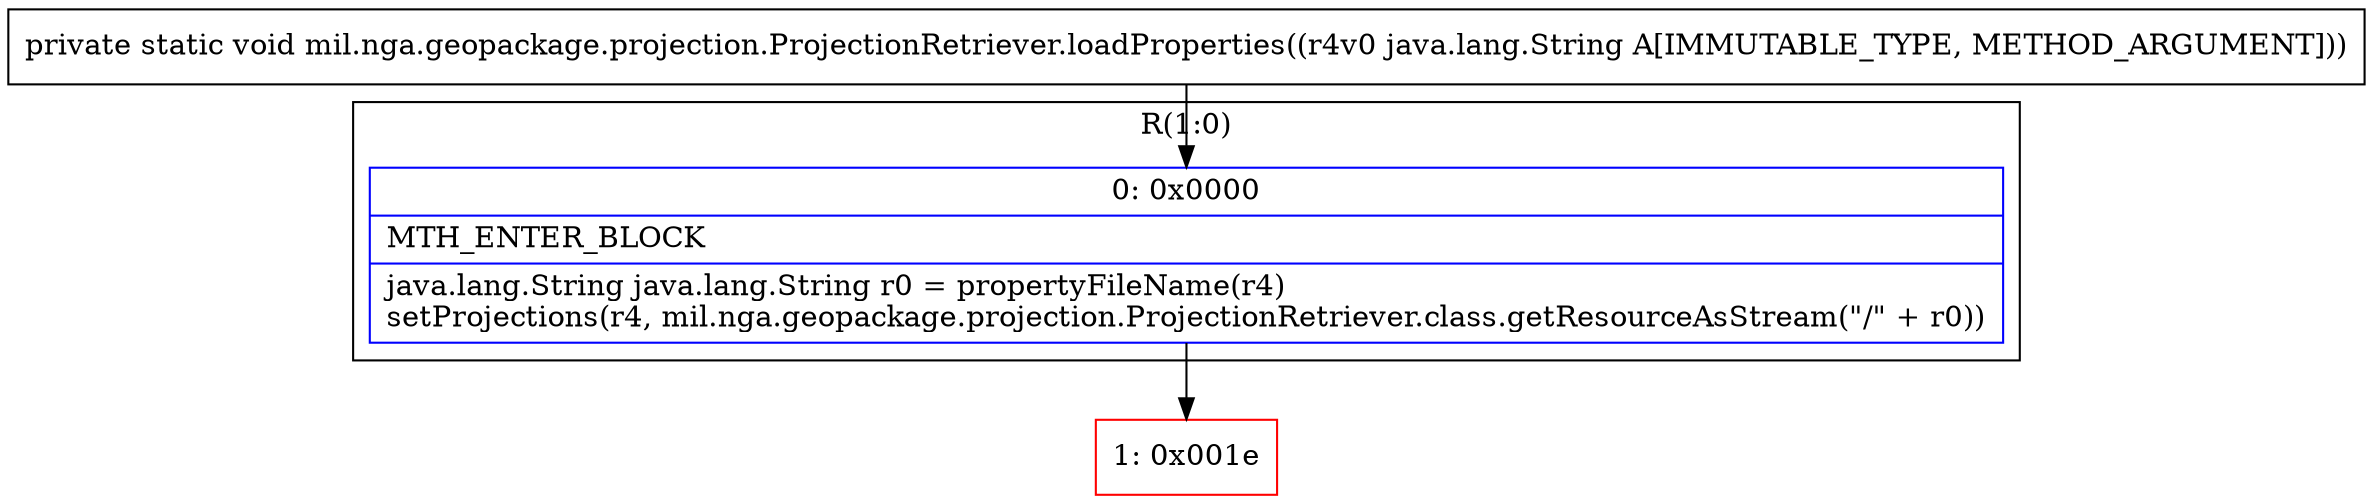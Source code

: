 digraph "CFG formil.nga.geopackage.projection.ProjectionRetriever.loadProperties(Ljava\/lang\/String;)V" {
subgraph cluster_Region_1115954576 {
label = "R(1:0)";
node [shape=record,color=blue];
Node_0 [shape=record,label="{0\:\ 0x0000|MTH_ENTER_BLOCK\l|java.lang.String java.lang.String r0 = propertyFileName(r4)\lsetProjections(r4, mil.nga.geopackage.projection.ProjectionRetriever.class.getResourceAsStream(\"\/\" + r0))\l}"];
}
Node_1 [shape=record,color=red,label="{1\:\ 0x001e}"];
MethodNode[shape=record,label="{private static void mil.nga.geopackage.projection.ProjectionRetriever.loadProperties((r4v0 java.lang.String A[IMMUTABLE_TYPE, METHOD_ARGUMENT])) }"];
MethodNode -> Node_0;
Node_0 -> Node_1;
}

